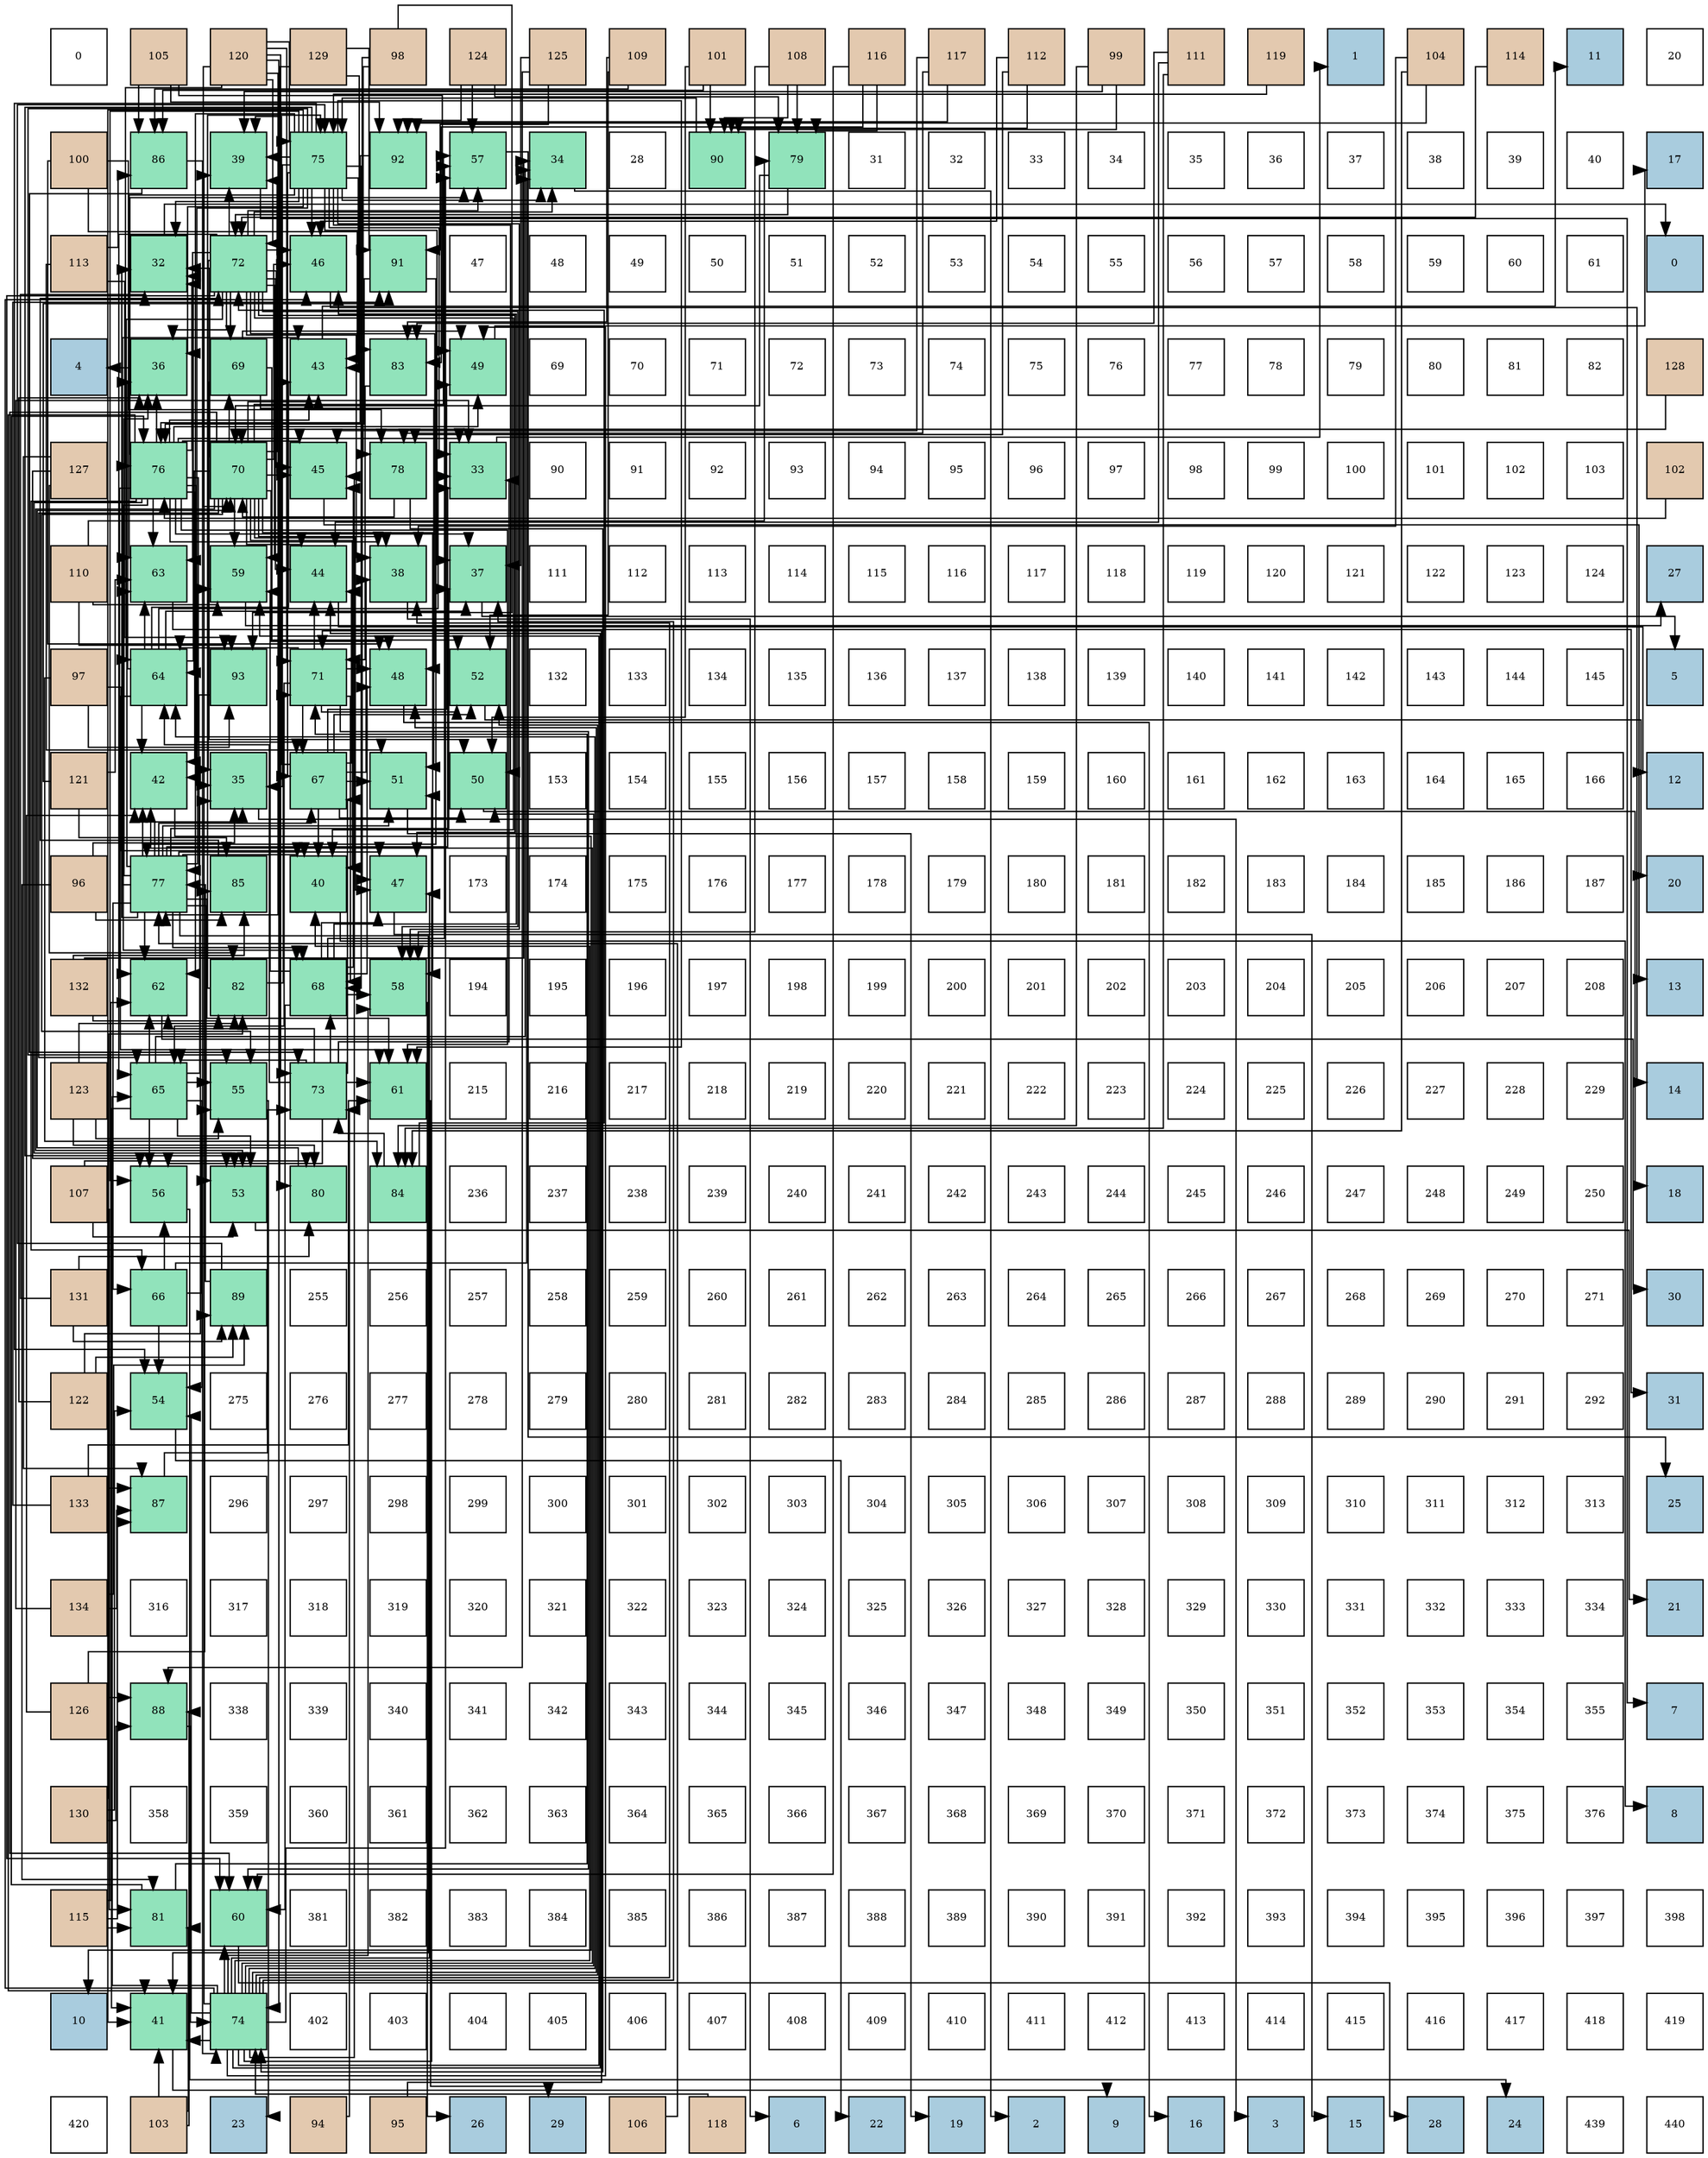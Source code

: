 digraph layout{
 rankdir=TB;
 splines=ortho;
 node [style=filled shape=square fixedsize=true width=0.6];
0[label="0", fontsize=8, fillcolor="#ffffff"];
1[label="105", fontsize=8, fillcolor="#e3c9af"];
2[label="120", fontsize=8, fillcolor="#e3c9af"];
3[label="129", fontsize=8, fillcolor="#e3c9af"];
4[label="98", fontsize=8, fillcolor="#e3c9af"];
5[label="124", fontsize=8, fillcolor="#e3c9af"];
6[label="125", fontsize=8, fillcolor="#e3c9af"];
7[label="109", fontsize=8, fillcolor="#e3c9af"];
8[label="101", fontsize=8, fillcolor="#e3c9af"];
9[label="108", fontsize=8, fillcolor="#e3c9af"];
10[label="116", fontsize=8, fillcolor="#e3c9af"];
11[label="117", fontsize=8, fillcolor="#e3c9af"];
12[label="112", fontsize=8, fillcolor="#e3c9af"];
13[label="99", fontsize=8, fillcolor="#e3c9af"];
14[label="111", fontsize=8, fillcolor="#e3c9af"];
15[label="119", fontsize=8, fillcolor="#e3c9af"];
16[label="1", fontsize=8, fillcolor="#a9ccde"];
17[label="104", fontsize=8, fillcolor="#e3c9af"];
18[label="114", fontsize=8, fillcolor="#e3c9af"];
19[label="11", fontsize=8, fillcolor="#a9ccde"];
20[label="20", fontsize=8, fillcolor="#ffffff"];
21[label="100", fontsize=8, fillcolor="#e3c9af"];
22[label="86", fontsize=8, fillcolor="#91e3bb"];
23[label="39", fontsize=8, fillcolor="#91e3bb"];
24[label="75", fontsize=8, fillcolor="#91e3bb"];
25[label="92", fontsize=8, fillcolor="#91e3bb"];
26[label="57", fontsize=8, fillcolor="#91e3bb"];
27[label="34", fontsize=8, fillcolor="#91e3bb"];
28[label="28", fontsize=8, fillcolor="#ffffff"];
29[label="90", fontsize=8, fillcolor="#91e3bb"];
30[label="79", fontsize=8, fillcolor="#91e3bb"];
31[label="31", fontsize=8, fillcolor="#ffffff"];
32[label="32", fontsize=8, fillcolor="#ffffff"];
33[label="33", fontsize=8, fillcolor="#ffffff"];
34[label="34", fontsize=8, fillcolor="#ffffff"];
35[label="35", fontsize=8, fillcolor="#ffffff"];
36[label="36", fontsize=8, fillcolor="#ffffff"];
37[label="37", fontsize=8, fillcolor="#ffffff"];
38[label="38", fontsize=8, fillcolor="#ffffff"];
39[label="39", fontsize=8, fillcolor="#ffffff"];
40[label="40", fontsize=8, fillcolor="#ffffff"];
41[label="17", fontsize=8, fillcolor="#a9ccde"];
42[label="113", fontsize=8, fillcolor="#e3c9af"];
43[label="32", fontsize=8, fillcolor="#91e3bb"];
44[label="72", fontsize=8, fillcolor="#91e3bb"];
45[label="46", fontsize=8, fillcolor="#91e3bb"];
46[label="91", fontsize=8, fillcolor="#91e3bb"];
47[label="47", fontsize=8, fillcolor="#ffffff"];
48[label="48", fontsize=8, fillcolor="#ffffff"];
49[label="49", fontsize=8, fillcolor="#ffffff"];
50[label="50", fontsize=8, fillcolor="#ffffff"];
51[label="51", fontsize=8, fillcolor="#ffffff"];
52[label="52", fontsize=8, fillcolor="#ffffff"];
53[label="53", fontsize=8, fillcolor="#ffffff"];
54[label="54", fontsize=8, fillcolor="#ffffff"];
55[label="55", fontsize=8, fillcolor="#ffffff"];
56[label="56", fontsize=8, fillcolor="#ffffff"];
57[label="57", fontsize=8, fillcolor="#ffffff"];
58[label="58", fontsize=8, fillcolor="#ffffff"];
59[label="59", fontsize=8, fillcolor="#ffffff"];
60[label="60", fontsize=8, fillcolor="#ffffff"];
61[label="61", fontsize=8, fillcolor="#ffffff"];
62[label="0", fontsize=8, fillcolor="#a9ccde"];
63[label="4", fontsize=8, fillcolor="#a9ccde"];
64[label="36", fontsize=8, fillcolor="#91e3bb"];
65[label="69", fontsize=8, fillcolor="#91e3bb"];
66[label="43", fontsize=8, fillcolor="#91e3bb"];
67[label="83", fontsize=8, fillcolor="#91e3bb"];
68[label="49", fontsize=8, fillcolor="#91e3bb"];
69[label="69", fontsize=8, fillcolor="#ffffff"];
70[label="70", fontsize=8, fillcolor="#ffffff"];
71[label="71", fontsize=8, fillcolor="#ffffff"];
72[label="72", fontsize=8, fillcolor="#ffffff"];
73[label="73", fontsize=8, fillcolor="#ffffff"];
74[label="74", fontsize=8, fillcolor="#ffffff"];
75[label="75", fontsize=8, fillcolor="#ffffff"];
76[label="76", fontsize=8, fillcolor="#ffffff"];
77[label="77", fontsize=8, fillcolor="#ffffff"];
78[label="78", fontsize=8, fillcolor="#ffffff"];
79[label="79", fontsize=8, fillcolor="#ffffff"];
80[label="80", fontsize=8, fillcolor="#ffffff"];
81[label="81", fontsize=8, fillcolor="#ffffff"];
82[label="82", fontsize=8, fillcolor="#ffffff"];
83[label="128", fontsize=8, fillcolor="#e3c9af"];
84[label="127", fontsize=8, fillcolor="#e3c9af"];
85[label="76", fontsize=8, fillcolor="#91e3bb"];
86[label="70", fontsize=8, fillcolor="#91e3bb"];
87[label="45", fontsize=8, fillcolor="#91e3bb"];
88[label="78", fontsize=8, fillcolor="#91e3bb"];
89[label="33", fontsize=8, fillcolor="#91e3bb"];
90[label="90", fontsize=8, fillcolor="#ffffff"];
91[label="91", fontsize=8, fillcolor="#ffffff"];
92[label="92", fontsize=8, fillcolor="#ffffff"];
93[label="93", fontsize=8, fillcolor="#ffffff"];
94[label="94", fontsize=8, fillcolor="#ffffff"];
95[label="95", fontsize=8, fillcolor="#ffffff"];
96[label="96", fontsize=8, fillcolor="#ffffff"];
97[label="97", fontsize=8, fillcolor="#ffffff"];
98[label="98", fontsize=8, fillcolor="#ffffff"];
99[label="99", fontsize=8, fillcolor="#ffffff"];
100[label="100", fontsize=8, fillcolor="#ffffff"];
101[label="101", fontsize=8, fillcolor="#ffffff"];
102[label="102", fontsize=8, fillcolor="#ffffff"];
103[label="103", fontsize=8, fillcolor="#ffffff"];
104[label="102", fontsize=8, fillcolor="#e3c9af"];
105[label="110", fontsize=8, fillcolor="#e3c9af"];
106[label="63", fontsize=8, fillcolor="#91e3bb"];
107[label="59", fontsize=8, fillcolor="#91e3bb"];
108[label="44", fontsize=8, fillcolor="#91e3bb"];
109[label="38", fontsize=8, fillcolor="#91e3bb"];
110[label="37", fontsize=8, fillcolor="#91e3bb"];
111[label="111", fontsize=8, fillcolor="#ffffff"];
112[label="112", fontsize=8, fillcolor="#ffffff"];
113[label="113", fontsize=8, fillcolor="#ffffff"];
114[label="114", fontsize=8, fillcolor="#ffffff"];
115[label="115", fontsize=8, fillcolor="#ffffff"];
116[label="116", fontsize=8, fillcolor="#ffffff"];
117[label="117", fontsize=8, fillcolor="#ffffff"];
118[label="118", fontsize=8, fillcolor="#ffffff"];
119[label="119", fontsize=8, fillcolor="#ffffff"];
120[label="120", fontsize=8, fillcolor="#ffffff"];
121[label="121", fontsize=8, fillcolor="#ffffff"];
122[label="122", fontsize=8, fillcolor="#ffffff"];
123[label="123", fontsize=8, fillcolor="#ffffff"];
124[label="124", fontsize=8, fillcolor="#ffffff"];
125[label="27", fontsize=8, fillcolor="#a9ccde"];
126[label="97", fontsize=8, fillcolor="#e3c9af"];
127[label="64", fontsize=8, fillcolor="#91e3bb"];
128[label="93", fontsize=8, fillcolor="#91e3bb"];
129[label="71", fontsize=8, fillcolor="#91e3bb"];
130[label="48", fontsize=8, fillcolor="#91e3bb"];
131[label="52", fontsize=8, fillcolor="#91e3bb"];
132[label="132", fontsize=8, fillcolor="#ffffff"];
133[label="133", fontsize=8, fillcolor="#ffffff"];
134[label="134", fontsize=8, fillcolor="#ffffff"];
135[label="135", fontsize=8, fillcolor="#ffffff"];
136[label="136", fontsize=8, fillcolor="#ffffff"];
137[label="137", fontsize=8, fillcolor="#ffffff"];
138[label="138", fontsize=8, fillcolor="#ffffff"];
139[label="139", fontsize=8, fillcolor="#ffffff"];
140[label="140", fontsize=8, fillcolor="#ffffff"];
141[label="141", fontsize=8, fillcolor="#ffffff"];
142[label="142", fontsize=8, fillcolor="#ffffff"];
143[label="143", fontsize=8, fillcolor="#ffffff"];
144[label="144", fontsize=8, fillcolor="#ffffff"];
145[label="145", fontsize=8, fillcolor="#ffffff"];
146[label="5", fontsize=8, fillcolor="#a9ccde"];
147[label="121", fontsize=8, fillcolor="#e3c9af"];
148[label="42", fontsize=8, fillcolor="#91e3bb"];
149[label="35", fontsize=8, fillcolor="#91e3bb"];
150[label="67", fontsize=8, fillcolor="#91e3bb"];
151[label="51", fontsize=8, fillcolor="#91e3bb"];
152[label="50", fontsize=8, fillcolor="#91e3bb"];
153[label="153", fontsize=8, fillcolor="#ffffff"];
154[label="154", fontsize=8, fillcolor="#ffffff"];
155[label="155", fontsize=8, fillcolor="#ffffff"];
156[label="156", fontsize=8, fillcolor="#ffffff"];
157[label="157", fontsize=8, fillcolor="#ffffff"];
158[label="158", fontsize=8, fillcolor="#ffffff"];
159[label="159", fontsize=8, fillcolor="#ffffff"];
160[label="160", fontsize=8, fillcolor="#ffffff"];
161[label="161", fontsize=8, fillcolor="#ffffff"];
162[label="162", fontsize=8, fillcolor="#ffffff"];
163[label="163", fontsize=8, fillcolor="#ffffff"];
164[label="164", fontsize=8, fillcolor="#ffffff"];
165[label="165", fontsize=8, fillcolor="#ffffff"];
166[label="166", fontsize=8, fillcolor="#ffffff"];
167[label="12", fontsize=8, fillcolor="#a9ccde"];
168[label="96", fontsize=8, fillcolor="#e3c9af"];
169[label="77", fontsize=8, fillcolor="#91e3bb"];
170[label="85", fontsize=8, fillcolor="#91e3bb"];
171[label="40", fontsize=8, fillcolor="#91e3bb"];
172[label="47", fontsize=8, fillcolor="#91e3bb"];
173[label="173", fontsize=8, fillcolor="#ffffff"];
174[label="174", fontsize=8, fillcolor="#ffffff"];
175[label="175", fontsize=8, fillcolor="#ffffff"];
176[label="176", fontsize=8, fillcolor="#ffffff"];
177[label="177", fontsize=8, fillcolor="#ffffff"];
178[label="178", fontsize=8, fillcolor="#ffffff"];
179[label="179", fontsize=8, fillcolor="#ffffff"];
180[label="180", fontsize=8, fillcolor="#ffffff"];
181[label="181", fontsize=8, fillcolor="#ffffff"];
182[label="182", fontsize=8, fillcolor="#ffffff"];
183[label="183", fontsize=8, fillcolor="#ffffff"];
184[label="184", fontsize=8, fillcolor="#ffffff"];
185[label="185", fontsize=8, fillcolor="#ffffff"];
186[label="186", fontsize=8, fillcolor="#ffffff"];
187[label="187", fontsize=8, fillcolor="#ffffff"];
188[label="20", fontsize=8, fillcolor="#a9ccde"];
189[label="132", fontsize=8, fillcolor="#e3c9af"];
190[label="62", fontsize=8, fillcolor="#91e3bb"];
191[label="82", fontsize=8, fillcolor="#91e3bb"];
192[label="68", fontsize=8, fillcolor="#91e3bb"];
193[label="58", fontsize=8, fillcolor="#91e3bb"];
194[label="194", fontsize=8, fillcolor="#ffffff"];
195[label="195", fontsize=8, fillcolor="#ffffff"];
196[label="196", fontsize=8, fillcolor="#ffffff"];
197[label="197", fontsize=8, fillcolor="#ffffff"];
198[label="198", fontsize=8, fillcolor="#ffffff"];
199[label="199", fontsize=8, fillcolor="#ffffff"];
200[label="200", fontsize=8, fillcolor="#ffffff"];
201[label="201", fontsize=8, fillcolor="#ffffff"];
202[label="202", fontsize=8, fillcolor="#ffffff"];
203[label="203", fontsize=8, fillcolor="#ffffff"];
204[label="204", fontsize=8, fillcolor="#ffffff"];
205[label="205", fontsize=8, fillcolor="#ffffff"];
206[label="206", fontsize=8, fillcolor="#ffffff"];
207[label="207", fontsize=8, fillcolor="#ffffff"];
208[label="208", fontsize=8, fillcolor="#ffffff"];
209[label="13", fontsize=8, fillcolor="#a9ccde"];
210[label="123", fontsize=8, fillcolor="#e3c9af"];
211[label="65", fontsize=8, fillcolor="#91e3bb"];
212[label="55", fontsize=8, fillcolor="#91e3bb"];
213[label="73", fontsize=8, fillcolor="#91e3bb"];
214[label="61", fontsize=8, fillcolor="#91e3bb"];
215[label="215", fontsize=8, fillcolor="#ffffff"];
216[label="216", fontsize=8, fillcolor="#ffffff"];
217[label="217", fontsize=8, fillcolor="#ffffff"];
218[label="218", fontsize=8, fillcolor="#ffffff"];
219[label="219", fontsize=8, fillcolor="#ffffff"];
220[label="220", fontsize=8, fillcolor="#ffffff"];
221[label="221", fontsize=8, fillcolor="#ffffff"];
222[label="222", fontsize=8, fillcolor="#ffffff"];
223[label="223", fontsize=8, fillcolor="#ffffff"];
224[label="224", fontsize=8, fillcolor="#ffffff"];
225[label="225", fontsize=8, fillcolor="#ffffff"];
226[label="226", fontsize=8, fillcolor="#ffffff"];
227[label="227", fontsize=8, fillcolor="#ffffff"];
228[label="228", fontsize=8, fillcolor="#ffffff"];
229[label="229", fontsize=8, fillcolor="#ffffff"];
230[label="14", fontsize=8, fillcolor="#a9ccde"];
231[label="107", fontsize=8, fillcolor="#e3c9af"];
232[label="56", fontsize=8, fillcolor="#91e3bb"];
233[label="53", fontsize=8, fillcolor="#91e3bb"];
234[label="80", fontsize=8, fillcolor="#91e3bb"];
235[label="84", fontsize=8, fillcolor="#91e3bb"];
236[label="236", fontsize=8, fillcolor="#ffffff"];
237[label="237", fontsize=8, fillcolor="#ffffff"];
238[label="238", fontsize=8, fillcolor="#ffffff"];
239[label="239", fontsize=8, fillcolor="#ffffff"];
240[label="240", fontsize=8, fillcolor="#ffffff"];
241[label="241", fontsize=8, fillcolor="#ffffff"];
242[label="242", fontsize=8, fillcolor="#ffffff"];
243[label="243", fontsize=8, fillcolor="#ffffff"];
244[label="244", fontsize=8, fillcolor="#ffffff"];
245[label="245", fontsize=8, fillcolor="#ffffff"];
246[label="246", fontsize=8, fillcolor="#ffffff"];
247[label="247", fontsize=8, fillcolor="#ffffff"];
248[label="248", fontsize=8, fillcolor="#ffffff"];
249[label="249", fontsize=8, fillcolor="#ffffff"];
250[label="250", fontsize=8, fillcolor="#ffffff"];
251[label="18", fontsize=8, fillcolor="#a9ccde"];
252[label="131", fontsize=8, fillcolor="#e3c9af"];
253[label="66", fontsize=8, fillcolor="#91e3bb"];
254[label="89", fontsize=8, fillcolor="#91e3bb"];
255[label="255", fontsize=8, fillcolor="#ffffff"];
256[label="256", fontsize=8, fillcolor="#ffffff"];
257[label="257", fontsize=8, fillcolor="#ffffff"];
258[label="258", fontsize=8, fillcolor="#ffffff"];
259[label="259", fontsize=8, fillcolor="#ffffff"];
260[label="260", fontsize=8, fillcolor="#ffffff"];
261[label="261", fontsize=8, fillcolor="#ffffff"];
262[label="262", fontsize=8, fillcolor="#ffffff"];
263[label="263", fontsize=8, fillcolor="#ffffff"];
264[label="264", fontsize=8, fillcolor="#ffffff"];
265[label="265", fontsize=8, fillcolor="#ffffff"];
266[label="266", fontsize=8, fillcolor="#ffffff"];
267[label="267", fontsize=8, fillcolor="#ffffff"];
268[label="268", fontsize=8, fillcolor="#ffffff"];
269[label="269", fontsize=8, fillcolor="#ffffff"];
270[label="270", fontsize=8, fillcolor="#ffffff"];
271[label="271", fontsize=8, fillcolor="#ffffff"];
272[label="30", fontsize=8, fillcolor="#a9ccde"];
273[label="122", fontsize=8, fillcolor="#e3c9af"];
274[label="54", fontsize=8, fillcolor="#91e3bb"];
275[label="275", fontsize=8, fillcolor="#ffffff"];
276[label="276", fontsize=8, fillcolor="#ffffff"];
277[label="277", fontsize=8, fillcolor="#ffffff"];
278[label="278", fontsize=8, fillcolor="#ffffff"];
279[label="279", fontsize=8, fillcolor="#ffffff"];
280[label="280", fontsize=8, fillcolor="#ffffff"];
281[label="281", fontsize=8, fillcolor="#ffffff"];
282[label="282", fontsize=8, fillcolor="#ffffff"];
283[label="283", fontsize=8, fillcolor="#ffffff"];
284[label="284", fontsize=8, fillcolor="#ffffff"];
285[label="285", fontsize=8, fillcolor="#ffffff"];
286[label="286", fontsize=8, fillcolor="#ffffff"];
287[label="287", fontsize=8, fillcolor="#ffffff"];
288[label="288", fontsize=8, fillcolor="#ffffff"];
289[label="289", fontsize=8, fillcolor="#ffffff"];
290[label="290", fontsize=8, fillcolor="#ffffff"];
291[label="291", fontsize=8, fillcolor="#ffffff"];
292[label="292", fontsize=8, fillcolor="#ffffff"];
293[label="31", fontsize=8, fillcolor="#a9ccde"];
294[label="133", fontsize=8, fillcolor="#e3c9af"];
295[label="87", fontsize=8, fillcolor="#91e3bb"];
296[label="296", fontsize=8, fillcolor="#ffffff"];
297[label="297", fontsize=8, fillcolor="#ffffff"];
298[label="298", fontsize=8, fillcolor="#ffffff"];
299[label="299", fontsize=8, fillcolor="#ffffff"];
300[label="300", fontsize=8, fillcolor="#ffffff"];
301[label="301", fontsize=8, fillcolor="#ffffff"];
302[label="302", fontsize=8, fillcolor="#ffffff"];
303[label="303", fontsize=8, fillcolor="#ffffff"];
304[label="304", fontsize=8, fillcolor="#ffffff"];
305[label="305", fontsize=8, fillcolor="#ffffff"];
306[label="306", fontsize=8, fillcolor="#ffffff"];
307[label="307", fontsize=8, fillcolor="#ffffff"];
308[label="308", fontsize=8, fillcolor="#ffffff"];
309[label="309", fontsize=8, fillcolor="#ffffff"];
310[label="310", fontsize=8, fillcolor="#ffffff"];
311[label="311", fontsize=8, fillcolor="#ffffff"];
312[label="312", fontsize=8, fillcolor="#ffffff"];
313[label="313", fontsize=8, fillcolor="#ffffff"];
314[label="25", fontsize=8, fillcolor="#a9ccde"];
315[label="134", fontsize=8, fillcolor="#e3c9af"];
316[label="316", fontsize=8, fillcolor="#ffffff"];
317[label="317", fontsize=8, fillcolor="#ffffff"];
318[label="318", fontsize=8, fillcolor="#ffffff"];
319[label="319", fontsize=8, fillcolor="#ffffff"];
320[label="320", fontsize=8, fillcolor="#ffffff"];
321[label="321", fontsize=8, fillcolor="#ffffff"];
322[label="322", fontsize=8, fillcolor="#ffffff"];
323[label="323", fontsize=8, fillcolor="#ffffff"];
324[label="324", fontsize=8, fillcolor="#ffffff"];
325[label="325", fontsize=8, fillcolor="#ffffff"];
326[label="326", fontsize=8, fillcolor="#ffffff"];
327[label="327", fontsize=8, fillcolor="#ffffff"];
328[label="328", fontsize=8, fillcolor="#ffffff"];
329[label="329", fontsize=8, fillcolor="#ffffff"];
330[label="330", fontsize=8, fillcolor="#ffffff"];
331[label="331", fontsize=8, fillcolor="#ffffff"];
332[label="332", fontsize=8, fillcolor="#ffffff"];
333[label="333", fontsize=8, fillcolor="#ffffff"];
334[label="334", fontsize=8, fillcolor="#ffffff"];
335[label="21", fontsize=8, fillcolor="#a9ccde"];
336[label="126", fontsize=8, fillcolor="#e3c9af"];
337[label="88", fontsize=8, fillcolor="#91e3bb"];
338[label="338", fontsize=8, fillcolor="#ffffff"];
339[label="339", fontsize=8, fillcolor="#ffffff"];
340[label="340", fontsize=8, fillcolor="#ffffff"];
341[label="341", fontsize=8, fillcolor="#ffffff"];
342[label="342", fontsize=8, fillcolor="#ffffff"];
343[label="343", fontsize=8, fillcolor="#ffffff"];
344[label="344", fontsize=8, fillcolor="#ffffff"];
345[label="345", fontsize=8, fillcolor="#ffffff"];
346[label="346", fontsize=8, fillcolor="#ffffff"];
347[label="347", fontsize=8, fillcolor="#ffffff"];
348[label="348", fontsize=8, fillcolor="#ffffff"];
349[label="349", fontsize=8, fillcolor="#ffffff"];
350[label="350", fontsize=8, fillcolor="#ffffff"];
351[label="351", fontsize=8, fillcolor="#ffffff"];
352[label="352", fontsize=8, fillcolor="#ffffff"];
353[label="353", fontsize=8, fillcolor="#ffffff"];
354[label="354", fontsize=8, fillcolor="#ffffff"];
355[label="355", fontsize=8, fillcolor="#ffffff"];
356[label="7", fontsize=8, fillcolor="#a9ccde"];
357[label="130", fontsize=8, fillcolor="#e3c9af"];
358[label="358", fontsize=8, fillcolor="#ffffff"];
359[label="359", fontsize=8, fillcolor="#ffffff"];
360[label="360", fontsize=8, fillcolor="#ffffff"];
361[label="361", fontsize=8, fillcolor="#ffffff"];
362[label="362", fontsize=8, fillcolor="#ffffff"];
363[label="363", fontsize=8, fillcolor="#ffffff"];
364[label="364", fontsize=8, fillcolor="#ffffff"];
365[label="365", fontsize=8, fillcolor="#ffffff"];
366[label="366", fontsize=8, fillcolor="#ffffff"];
367[label="367", fontsize=8, fillcolor="#ffffff"];
368[label="368", fontsize=8, fillcolor="#ffffff"];
369[label="369", fontsize=8, fillcolor="#ffffff"];
370[label="370", fontsize=8, fillcolor="#ffffff"];
371[label="371", fontsize=8, fillcolor="#ffffff"];
372[label="372", fontsize=8, fillcolor="#ffffff"];
373[label="373", fontsize=8, fillcolor="#ffffff"];
374[label="374", fontsize=8, fillcolor="#ffffff"];
375[label="375", fontsize=8, fillcolor="#ffffff"];
376[label="376", fontsize=8, fillcolor="#ffffff"];
377[label="8", fontsize=8, fillcolor="#a9ccde"];
378[label="115", fontsize=8, fillcolor="#e3c9af"];
379[label="81", fontsize=8, fillcolor="#91e3bb"];
380[label="60", fontsize=8, fillcolor="#91e3bb"];
381[label="381", fontsize=8, fillcolor="#ffffff"];
382[label="382", fontsize=8, fillcolor="#ffffff"];
383[label="383", fontsize=8, fillcolor="#ffffff"];
384[label="384", fontsize=8, fillcolor="#ffffff"];
385[label="385", fontsize=8, fillcolor="#ffffff"];
386[label="386", fontsize=8, fillcolor="#ffffff"];
387[label="387", fontsize=8, fillcolor="#ffffff"];
388[label="388", fontsize=8, fillcolor="#ffffff"];
389[label="389", fontsize=8, fillcolor="#ffffff"];
390[label="390", fontsize=8, fillcolor="#ffffff"];
391[label="391", fontsize=8, fillcolor="#ffffff"];
392[label="392", fontsize=8, fillcolor="#ffffff"];
393[label="393", fontsize=8, fillcolor="#ffffff"];
394[label="394", fontsize=8, fillcolor="#ffffff"];
395[label="395", fontsize=8, fillcolor="#ffffff"];
396[label="396", fontsize=8, fillcolor="#ffffff"];
397[label="397", fontsize=8, fillcolor="#ffffff"];
398[label="398", fontsize=8, fillcolor="#ffffff"];
399[label="10", fontsize=8, fillcolor="#a9ccde"];
400[label="41", fontsize=8, fillcolor="#91e3bb"];
401[label="74", fontsize=8, fillcolor="#91e3bb"];
402[label="402", fontsize=8, fillcolor="#ffffff"];
403[label="403", fontsize=8, fillcolor="#ffffff"];
404[label="404", fontsize=8, fillcolor="#ffffff"];
405[label="405", fontsize=8, fillcolor="#ffffff"];
406[label="406", fontsize=8, fillcolor="#ffffff"];
407[label="407", fontsize=8, fillcolor="#ffffff"];
408[label="408", fontsize=8, fillcolor="#ffffff"];
409[label="409", fontsize=8, fillcolor="#ffffff"];
410[label="410", fontsize=8, fillcolor="#ffffff"];
411[label="411", fontsize=8, fillcolor="#ffffff"];
412[label="412", fontsize=8, fillcolor="#ffffff"];
413[label="413", fontsize=8, fillcolor="#ffffff"];
414[label="414", fontsize=8, fillcolor="#ffffff"];
415[label="415", fontsize=8, fillcolor="#ffffff"];
416[label="416", fontsize=8, fillcolor="#ffffff"];
417[label="417", fontsize=8, fillcolor="#ffffff"];
418[label="418", fontsize=8, fillcolor="#ffffff"];
419[label="419", fontsize=8, fillcolor="#ffffff"];
420[label="420", fontsize=8, fillcolor="#ffffff"];
421[label="103", fontsize=8, fillcolor="#e3c9af"];
422[label="23", fontsize=8, fillcolor="#a9ccde"];
423[label="94", fontsize=8, fillcolor="#e3c9af"];
424[label="95", fontsize=8, fillcolor="#e3c9af"];
425[label="26", fontsize=8, fillcolor="#a9ccde"];
426[label="29", fontsize=8, fillcolor="#a9ccde"];
427[label="106", fontsize=8, fillcolor="#e3c9af"];
428[label="118", fontsize=8, fillcolor="#e3c9af"];
429[label="6", fontsize=8, fillcolor="#a9ccde"];
430[label="22", fontsize=8, fillcolor="#a9ccde"];
431[label="19", fontsize=8, fillcolor="#a9ccde"];
432[label="2", fontsize=8, fillcolor="#a9ccde"];
433[label="9", fontsize=8, fillcolor="#a9ccde"];
434[label="16", fontsize=8, fillcolor="#a9ccde"];
435[label="3", fontsize=8, fillcolor="#a9ccde"];
436[label="15", fontsize=8, fillcolor="#a9ccde"];
437[label="28", fontsize=8, fillcolor="#a9ccde"];
438[label="24", fontsize=8, fillcolor="#a9ccde"];
439[label="439", fontsize=8, fillcolor="#ffffff"];
440[label="440", fontsize=8, fillcolor="#ffffff"];
edge [constraint=false, style=vis];43 -> 62;
89 -> 16;
27 -> 432;
149 -> 435;
64 -> 63;
110 -> 146;
109 -> 429;
23 -> 356;
171 -> 377;
400 -> 433;
148 -> 399;
66 -> 19;
108 -> 167;
87 -> 209;
45 -> 230;
172 -> 436;
130 -> 434;
68 -> 41;
152 -> 251;
151 -> 431;
131 -> 188;
233 -> 335;
274 -> 430;
212 -> 422;
232 -> 438;
26 -> 314;
193 -> 425;
107 -> 125;
380 -> 437;
214 -> 426;
190 -> 272;
106 -> 293;
127 -> 43;
127 -> 89;
127 -> 64;
127 -> 110;
127 -> 148;
127 -> 66;
127 -> 214;
127 -> 106;
211 -> 27;
211 -> 149;
211 -> 400;
211 -> 233;
211 -> 274;
211 -> 212;
211 -> 232;
211 -> 190;
253 -> 27;
253 -> 274;
253 -> 212;
253 -> 232;
150 -> 109;
150 -> 23;
150 -> 171;
150 -> 108;
150 -> 68;
150 -> 152;
150 -> 151;
150 -> 131;
192 -> 87;
192 -> 45;
192 -> 172;
192 -> 130;
192 -> 26;
192 -> 193;
192 -> 107;
192 -> 380;
65 -> 68;
65 -> 152;
65 -> 151;
65 -> 131;
86 -> 43;
86 -> 109;
86 -> 23;
86 -> 171;
86 -> 66;
86 -> 108;
86 -> 87;
86 -> 45;
86 -> 172;
86 -> 130;
86 -> 233;
86 -> 212;
86 -> 26;
86 -> 193;
86 -> 107;
86 -> 380;
86 -> 127;
86 -> 211;
86 -> 65;
129 -> 108;
129 -> 130;
129 -> 131;
129 -> 380;
129 -> 127;
129 -> 211;
129 -> 150;
129 -> 192;
44 -> 27;
44 -> 149;
44 -> 64;
44 -> 109;
44 -> 23;
44 -> 171;
44 -> 108;
44 -> 87;
44 -> 45;
44 -> 172;
44 -> 130;
44 -> 26;
44 -> 193;
44 -> 107;
44 -> 380;
44 -> 106;
44 -> 127;
44 -> 211;
44 -> 65;
213 -> 89;
213 -> 232;
213 -> 214;
213 -> 190;
213 -> 127;
213 -> 211;
213 -> 150;
213 -> 192;
401 -> 110;
401 -> 109;
401 -> 23;
401 -> 171;
401 -> 400;
401 -> 148;
401 -> 108;
401 -> 87;
401 -> 45;
401 -> 172;
401 -> 130;
401 -> 68;
401 -> 152;
401 -> 151;
401 -> 131;
401 -> 274;
401 -> 26;
401 -> 193;
401 -> 107;
401 -> 380;
401 -> 127;
401 -> 211;
24 -> 43;
24 -> 89;
24 -> 27;
24 -> 149;
24 -> 64;
24 -> 110;
24 -> 23;
24 -> 400;
24 -> 148;
24 -> 66;
24 -> 45;
24 -> 152;
24 -> 233;
24 -> 274;
24 -> 212;
24 -> 232;
24 -> 193;
24 -> 214;
24 -> 190;
24 -> 106;
24 -> 150;
24 -> 192;
85 -> 43;
85 -> 89;
85 -> 149;
85 -> 64;
85 -> 110;
85 -> 109;
85 -> 400;
85 -> 148;
85 -> 66;
85 -> 87;
85 -> 68;
85 -> 233;
85 -> 26;
85 -> 214;
85 -> 190;
85 -> 106;
85 -> 253;
85 -> 150;
85 -> 192;
169 -> 43;
169 -> 89;
169 -> 149;
169 -> 64;
169 -> 110;
169 -> 171;
169 -> 400;
169 -> 148;
169 -> 66;
169 -> 172;
169 -> 151;
169 -> 233;
169 -> 107;
169 -> 214;
169 -> 190;
169 -> 106;
169 -> 253;
169 -> 150;
169 -> 192;
88 -> 86;
88 -> 401;
30 -> 86;
30 -> 44;
234 -> 86;
379 -> 129;
379 -> 85;
191 -> 129;
191 -> 24;
67 -> 129;
235 -> 44;
235 -> 213;
170 -> 44;
22 -> 213;
22 -> 401;
295 -> 213;
337 -> 401;
254 -> 24;
254 -> 169;
29 -> 24;
46 -> 85;
46 -> 169;
25 -> 85;
128 -> 169;
423 -> 213;
424 -> 129;
168 -> 149;
168 -> 379;
168 -> 170;
126 -> 171;
126 -> 235;
126 -> 128;
4 -> 172;
4 -> 88;
4 -> 128;
13 -> 23;
13 -> 235;
13 -> 29;
21 -> 130;
21 -> 88;
21 -> 67;
8 -> 152;
8 -> 22;
8 -> 29;
104 -> 85;
421 -> 400;
421 -> 379;
421 -> 337;
17 -> 109;
17 -> 235;
17 -> 25;
1 -> 68;
1 -> 22;
1 -> 25;
427 -> 169;
231 -> 233;
231 -> 234;
231 -> 379;
9 -> 193;
9 -> 30;
9 -> 29;
7 -> 131;
7 -> 67;
7 -> 22;
105 -> 107;
105 -> 30;
105 -> 128;
14 -> 108;
14 -> 67;
14 -> 235;
12 -> 45;
12 -> 88;
12 -> 29;
42 -> 151;
42 -> 22;
42 -> 128;
18 -> 44;
378 -> 190;
378 -> 379;
378 -> 295;
10 -> 380;
10 -> 30;
10 -> 67;
11 -> 87;
11 -> 88;
11 -> 25;
428 -> 401;
15 -> 24;
2 -> 86;
2 -> 129;
2 -> 44;
2 -> 213;
2 -> 401;
2 -> 24;
2 -> 85;
2 -> 169;
147 -> 106;
147 -> 170;
147 -> 46;
273 -> 64;
273 -> 170;
273 -> 254;
210 -> 212;
210 -> 234;
210 -> 191;
5 -> 26;
5 -> 30;
5 -> 25;
6 -> 110;
6 -> 337;
6 -> 46;
336 -> 148;
336 -> 337;
336 -> 254;
84 -> 232;
84 -> 191;
84 -> 295;
83 -> 86;
3 -> 66;
3 -> 234;
3 -> 46;
357 -> 274;
357 -> 191;
357 -> 337;
252 -> 43;
252 -> 234;
252 -> 254;
189 -> 27;
189 -> 191;
189 -> 170;
294 -> 214;
294 -> 295;
294 -> 46;
315 -> 89;
315 -> 295;
315 -> 254;
edge [constraint=true, style=invis];
0 -> 21 -> 42 -> 63 -> 84 -> 105 -> 126 -> 147 -> 168 -> 189 -> 210 -> 231 -> 252 -> 273 -> 294 -> 315 -> 336 -> 357 -> 378 -> 399 -> 420;
1 -> 22 -> 43 -> 64 -> 85 -> 106 -> 127 -> 148 -> 169 -> 190 -> 211 -> 232 -> 253 -> 274 -> 295 -> 316 -> 337 -> 358 -> 379 -> 400 -> 421;
2 -> 23 -> 44 -> 65 -> 86 -> 107 -> 128 -> 149 -> 170 -> 191 -> 212 -> 233 -> 254 -> 275 -> 296 -> 317 -> 338 -> 359 -> 380 -> 401 -> 422;
3 -> 24 -> 45 -> 66 -> 87 -> 108 -> 129 -> 150 -> 171 -> 192 -> 213 -> 234 -> 255 -> 276 -> 297 -> 318 -> 339 -> 360 -> 381 -> 402 -> 423;
4 -> 25 -> 46 -> 67 -> 88 -> 109 -> 130 -> 151 -> 172 -> 193 -> 214 -> 235 -> 256 -> 277 -> 298 -> 319 -> 340 -> 361 -> 382 -> 403 -> 424;
5 -> 26 -> 47 -> 68 -> 89 -> 110 -> 131 -> 152 -> 173 -> 194 -> 215 -> 236 -> 257 -> 278 -> 299 -> 320 -> 341 -> 362 -> 383 -> 404 -> 425;
6 -> 27 -> 48 -> 69 -> 90 -> 111 -> 132 -> 153 -> 174 -> 195 -> 216 -> 237 -> 258 -> 279 -> 300 -> 321 -> 342 -> 363 -> 384 -> 405 -> 426;
7 -> 28 -> 49 -> 70 -> 91 -> 112 -> 133 -> 154 -> 175 -> 196 -> 217 -> 238 -> 259 -> 280 -> 301 -> 322 -> 343 -> 364 -> 385 -> 406 -> 427;
8 -> 29 -> 50 -> 71 -> 92 -> 113 -> 134 -> 155 -> 176 -> 197 -> 218 -> 239 -> 260 -> 281 -> 302 -> 323 -> 344 -> 365 -> 386 -> 407 -> 428;
9 -> 30 -> 51 -> 72 -> 93 -> 114 -> 135 -> 156 -> 177 -> 198 -> 219 -> 240 -> 261 -> 282 -> 303 -> 324 -> 345 -> 366 -> 387 -> 408 -> 429;
10 -> 31 -> 52 -> 73 -> 94 -> 115 -> 136 -> 157 -> 178 -> 199 -> 220 -> 241 -> 262 -> 283 -> 304 -> 325 -> 346 -> 367 -> 388 -> 409 -> 430;
11 -> 32 -> 53 -> 74 -> 95 -> 116 -> 137 -> 158 -> 179 -> 200 -> 221 -> 242 -> 263 -> 284 -> 305 -> 326 -> 347 -> 368 -> 389 -> 410 -> 431;
12 -> 33 -> 54 -> 75 -> 96 -> 117 -> 138 -> 159 -> 180 -> 201 -> 222 -> 243 -> 264 -> 285 -> 306 -> 327 -> 348 -> 369 -> 390 -> 411 -> 432;
13 -> 34 -> 55 -> 76 -> 97 -> 118 -> 139 -> 160 -> 181 -> 202 -> 223 -> 244 -> 265 -> 286 -> 307 -> 328 -> 349 -> 370 -> 391 -> 412 -> 433;
14 -> 35 -> 56 -> 77 -> 98 -> 119 -> 140 -> 161 -> 182 -> 203 -> 224 -> 245 -> 266 -> 287 -> 308 -> 329 -> 350 -> 371 -> 392 -> 413 -> 434;
15 -> 36 -> 57 -> 78 -> 99 -> 120 -> 141 -> 162 -> 183 -> 204 -> 225 -> 246 -> 267 -> 288 -> 309 -> 330 -> 351 -> 372 -> 393 -> 414 -> 435;
16 -> 37 -> 58 -> 79 -> 100 -> 121 -> 142 -> 163 -> 184 -> 205 -> 226 -> 247 -> 268 -> 289 -> 310 -> 331 -> 352 -> 373 -> 394 -> 415 -> 436;
17 -> 38 -> 59 -> 80 -> 101 -> 122 -> 143 -> 164 -> 185 -> 206 -> 227 -> 248 -> 269 -> 290 -> 311 -> 332 -> 353 -> 374 -> 395 -> 416 -> 437;
18 -> 39 -> 60 -> 81 -> 102 -> 123 -> 144 -> 165 -> 186 -> 207 -> 228 -> 249 -> 270 -> 291 -> 312 -> 333 -> 354 -> 375 -> 396 -> 417 -> 438;
19 -> 40 -> 61 -> 82 -> 103 -> 124 -> 145 -> 166 -> 187 -> 208 -> 229 -> 250 -> 271 -> 292 -> 313 -> 334 -> 355 -> 376 -> 397 -> 418 -> 439;
20 -> 41 -> 62 -> 83 -> 104 -> 125 -> 146 -> 167 -> 188 -> 209 -> 230 -> 251 -> 272 -> 293 -> 314 -> 335 -> 356 -> 377 -> 398 -> 419 -> 440;
rank = same {0 -> 1 -> 2 -> 3 -> 4 -> 5 -> 6 -> 7 -> 8 -> 9 -> 10 -> 11 -> 12 -> 13 -> 14 -> 15 -> 16 -> 17 -> 18 -> 19 -> 20};
rank = same {21 -> 22 -> 23 -> 24 -> 25 -> 26 -> 27 -> 28 -> 29 -> 30 -> 31 -> 32 -> 33 -> 34 -> 35 -> 36 -> 37 -> 38 -> 39 -> 40 -> 41};
rank = same {42 -> 43 -> 44 -> 45 -> 46 -> 47 -> 48 -> 49 -> 50 -> 51 -> 52 -> 53 -> 54 -> 55 -> 56 -> 57 -> 58 -> 59 -> 60 -> 61 -> 62};
rank = same {63 -> 64 -> 65 -> 66 -> 67 -> 68 -> 69 -> 70 -> 71 -> 72 -> 73 -> 74 -> 75 -> 76 -> 77 -> 78 -> 79 -> 80 -> 81 -> 82 -> 83};
rank = same {84 -> 85 -> 86 -> 87 -> 88 -> 89 -> 90 -> 91 -> 92 -> 93 -> 94 -> 95 -> 96 -> 97 -> 98 -> 99 -> 100 -> 101 -> 102 -> 103 -> 104};
rank = same {105 -> 106 -> 107 -> 108 -> 109 -> 110 -> 111 -> 112 -> 113 -> 114 -> 115 -> 116 -> 117 -> 118 -> 119 -> 120 -> 121 -> 122 -> 123 -> 124 -> 125};
rank = same {126 -> 127 -> 128 -> 129 -> 130 -> 131 -> 132 -> 133 -> 134 -> 135 -> 136 -> 137 -> 138 -> 139 -> 140 -> 141 -> 142 -> 143 -> 144 -> 145 -> 146};
rank = same {147 -> 148 -> 149 -> 150 -> 151 -> 152 -> 153 -> 154 -> 155 -> 156 -> 157 -> 158 -> 159 -> 160 -> 161 -> 162 -> 163 -> 164 -> 165 -> 166 -> 167};
rank = same {168 -> 169 -> 170 -> 171 -> 172 -> 173 -> 174 -> 175 -> 176 -> 177 -> 178 -> 179 -> 180 -> 181 -> 182 -> 183 -> 184 -> 185 -> 186 -> 187 -> 188};
rank = same {189 -> 190 -> 191 -> 192 -> 193 -> 194 -> 195 -> 196 -> 197 -> 198 -> 199 -> 200 -> 201 -> 202 -> 203 -> 204 -> 205 -> 206 -> 207 -> 208 -> 209};
rank = same {210 -> 211 -> 212 -> 213 -> 214 -> 215 -> 216 -> 217 -> 218 -> 219 -> 220 -> 221 -> 222 -> 223 -> 224 -> 225 -> 226 -> 227 -> 228 -> 229 -> 230};
rank = same {231 -> 232 -> 233 -> 234 -> 235 -> 236 -> 237 -> 238 -> 239 -> 240 -> 241 -> 242 -> 243 -> 244 -> 245 -> 246 -> 247 -> 248 -> 249 -> 250 -> 251};
rank = same {252 -> 253 -> 254 -> 255 -> 256 -> 257 -> 258 -> 259 -> 260 -> 261 -> 262 -> 263 -> 264 -> 265 -> 266 -> 267 -> 268 -> 269 -> 270 -> 271 -> 272};
rank = same {273 -> 274 -> 275 -> 276 -> 277 -> 278 -> 279 -> 280 -> 281 -> 282 -> 283 -> 284 -> 285 -> 286 -> 287 -> 288 -> 289 -> 290 -> 291 -> 292 -> 293};
rank = same {294 -> 295 -> 296 -> 297 -> 298 -> 299 -> 300 -> 301 -> 302 -> 303 -> 304 -> 305 -> 306 -> 307 -> 308 -> 309 -> 310 -> 311 -> 312 -> 313 -> 314};
rank = same {315 -> 316 -> 317 -> 318 -> 319 -> 320 -> 321 -> 322 -> 323 -> 324 -> 325 -> 326 -> 327 -> 328 -> 329 -> 330 -> 331 -> 332 -> 333 -> 334 -> 335};
rank = same {336 -> 337 -> 338 -> 339 -> 340 -> 341 -> 342 -> 343 -> 344 -> 345 -> 346 -> 347 -> 348 -> 349 -> 350 -> 351 -> 352 -> 353 -> 354 -> 355 -> 356};
rank = same {357 -> 358 -> 359 -> 360 -> 361 -> 362 -> 363 -> 364 -> 365 -> 366 -> 367 -> 368 -> 369 -> 370 -> 371 -> 372 -> 373 -> 374 -> 375 -> 376 -> 377};
rank = same {378 -> 379 -> 380 -> 381 -> 382 -> 383 -> 384 -> 385 -> 386 -> 387 -> 388 -> 389 -> 390 -> 391 -> 392 -> 393 -> 394 -> 395 -> 396 -> 397 -> 398};
rank = same {399 -> 400 -> 401 -> 402 -> 403 -> 404 -> 405 -> 406 -> 407 -> 408 -> 409 -> 410 -> 411 -> 412 -> 413 -> 414 -> 415 -> 416 -> 417 -> 418 -> 419};
rank = same {420 -> 421 -> 422 -> 423 -> 424 -> 425 -> 426 -> 427 -> 428 -> 429 -> 430 -> 431 -> 432 -> 433 -> 434 -> 435 -> 436 -> 437 -> 438 -> 439 -> 440};
}